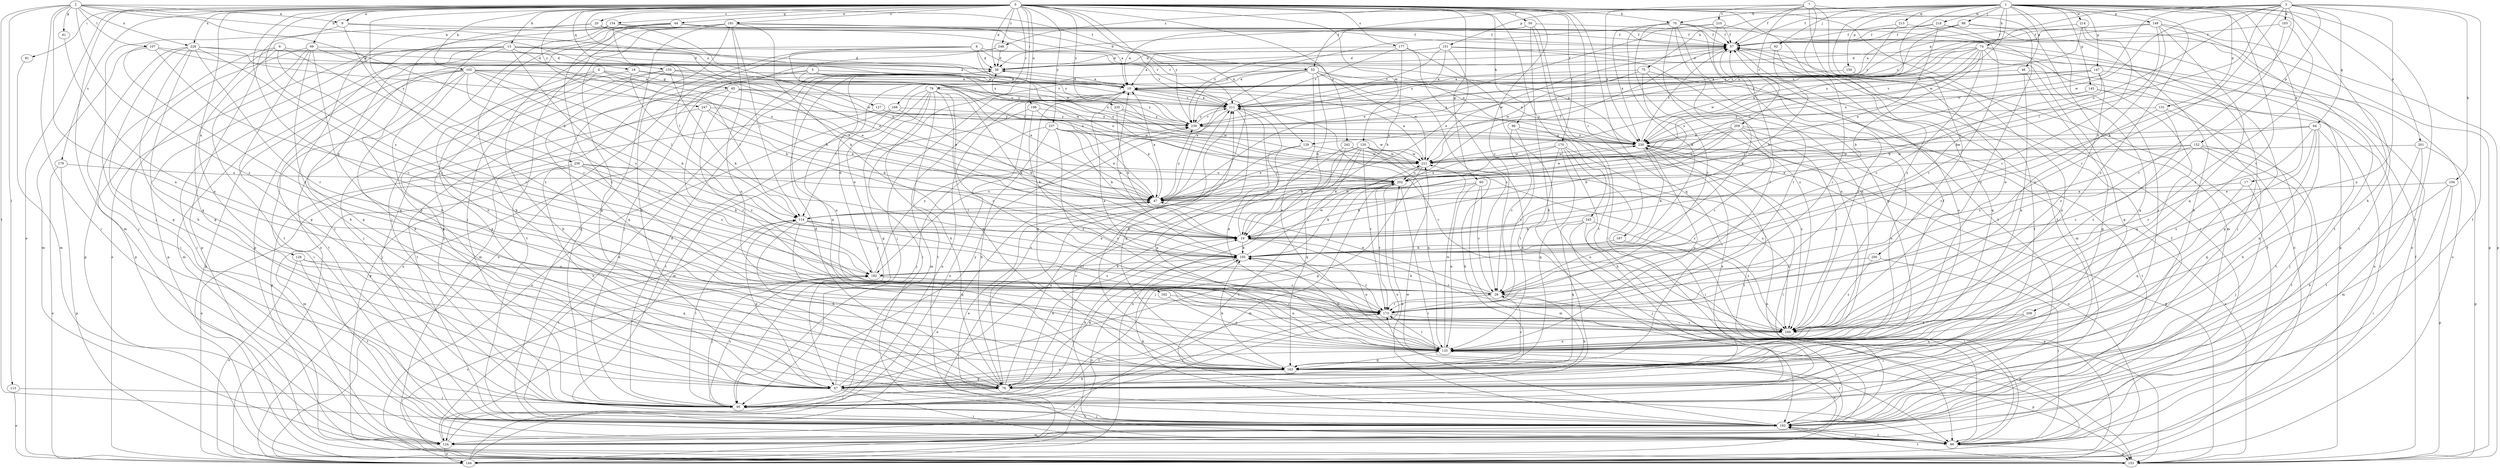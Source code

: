 strict digraph  {
0;
1;
2;
3;
4;
5;
6;
7;
8;
9;
10;
13;
17;
18;
19;
20;
28;
38;
44;
46;
47;
50;
53;
57;
60;
61;
64;
65;
67;
69;
70;
74;
75;
76;
79;
81;
86;
88;
92;
95;
96;
102;
103;
104;
105;
107;
113;
114;
120;
124;
127;
128;
129;
131;
133;
144;
145;
147;
148;
150;
151;
152;
153;
154;
155;
162;
163;
167;
168;
170;
173;
177;
179;
181;
182;
192;
196;
200;
201;
202;
208;
209;
210;
211;
213;
214;
218;
221;
228;
230;
235;
236;
237;
239;
242;
245;
247;
248;
249;
0 -> 9  [label=a];
0 -> 13  [label=b];
0 -> 20  [label=c];
0 -> 28  [label=c];
0 -> 38  [label=d];
0 -> 44  [label=e];
0 -> 50  [label=f];
0 -> 60  [label=g];
0 -> 69  [label=h];
0 -> 70  [label=h];
0 -> 79  [label=i];
0 -> 81  [label=i];
0 -> 86  [label=i];
0 -> 96  [label=k];
0 -> 102  [label=k];
0 -> 120  [label=m];
0 -> 124  [label=m];
0 -> 127  [label=n];
0 -> 128  [label=n];
0 -> 129  [label=n];
0 -> 144  [label=o];
0 -> 154  [label=q];
0 -> 155  [label=q];
0 -> 162  [label=q];
0 -> 163  [label=q];
0 -> 167  [label=r];
0 -> 168  [label=r];
0 -> 170  [label=r];
0 -> 177  [label=s];
0 -> 179  [label=s];
0 -> 181  [label=s];
0 -> 182  [label=s];
0 -> 192  [label=t];
0 -> 196  [label=u];
0 -> 228  [label=x];
0 -> 235  [label=y];
0 -> 236  [label=y];
0 -> 237  [label=y];
0 -> 239  [label=y];
0 -> 242  [label=z];
0 -> 245  [label=z];
0 -> 247  [label=z];
0 -> 248  [label=z];
1 -> 17  [label=b];
1 -> 46  [label=e];
1 -> 53  [label=f];
1 -> 70  [label=h];
1 -> 74  [label=h];
1 -> 75  [label=h];
1 -> 76  [label=h];
1 -> 88  [label=j];
1 -> 92  [label=j];
1 -> 95  [label=j];
1 -> 129  [label=n];
1 -> 131  [label=n];
1 -> 145  [label=p];
1 -> 147  [label=p];
1 -> 148  [label=p];
1 -> 150  [label=p];
1 -> 151  [label=p];
1 -> 192  [label=t];
1 -> 200  [label=u];
1 -> 201  [label=u];
1 -> 208  [label=v];
1 -> 213  [label=w];
1 -> 214  [label=w];
1 -> 218  [label=w];
1 -> 221  [label=w];
1 -> 248  [label=z];
1 -> 249  [label=z];
2 -> 9  [label=a];
2 -> 18  [label=b];
2 -> 19  [label=b];
2 -> 53  [label=f];
2 -> 61  [label=g];
2 -> 86  [label=i];
2 -> 107  [label=l];
2 -> 113  [label=l];
2 -> 133  [label=n];
2 -> 192  [label=t];
2 -> 228  [label=x];
2 -> 249  [label=z];
3 -> 10  [label=a];
3 -> 57  [label=f];
3 -> 64  [label=g];
3 -> 103  [label=k];
3 -> 104  [label=k];
3 -> 105  [label=k];
3 -> 114  [label=l];
3 -> 133  [label=n];
3 -> 152  [label=p];
3 -> 173  [label=r];
3 -> 192  [label=t];
3 -> 202  [label=u];
3 -> 221  [label=w];
3 -> 230  [label=x];
4 -> 47  [label=e];
4 -> 65  [label=g];
4 -> 67  [label=g];
4 -> 76  [label=h];
4 -> 95  [label=j];
4 -> 114  [label=l];
5 -> 10  [label=a];
5 -> 47  [label=e];
5 -> 124  [label=m];
5 -> 144  [label=o];
5 -> 202  [label=u];
5 -> 230  [label=x];
6 -> 28  [label=c];
6 -> 38  [label=d];
6 -> 67  [label=g];
6 -> 86  [label=i];
6 -> 153  [label=p];
6 -> 173  [label=r];
7 -> 57  [label=f];
7 -> 124  [label=m];
7 -> 133  [label=n];
7 -> 192  [label=t];
7 -> 209  [label=v];
7 -> 210  [label=v];
7 -> 230  [label=x];
7 -> 249  [label=z];
8 -> 38  [label=d];
8 -> 47  [label=e];
8 -> 95  [label=j];
8 -> 192  [label=t];
8 -> 202  [label=u];
8 -> 211  [label=v];
8 -> 230  [label=x];
9 -> 57  [label=f];
9 -> 95  [label=j];
9 -> 230  [label=x];
9 -> 249  [label=z];
10 -> 38  [label=d];
10 -> 124  [label=m];
10 -> 163  [label=q];
10 -> 211  [label=v];
13 -> 19  [label=b];
13 -> 38  [label=d];
13 -> 47  [label=e];
13 -> 67  [label=g];
13 -> 86  [label=i];
13 -> 144  [label=o];
13 -> 153  [label=p];
13 -> 182  [label=s];
13 -> 230  [label=x];
17 -> 47  [label=e];
17 -> 95  [label=j];
17 -> 163  [label=q];
18 -> 10  [label=a];
18 -> 19  [label=b];
18 -> 47  [label=e];
18 -> 133  [label=n];
18 -> 230  [label=x];
19 -> 105  [label=k];
19 -> 133  [label=n];
19 -> 211  [label=v];
19 -> 249  [label=z];
20 -> 57  [label=f];
20 -> 76  [label=h];
20 -> 153  [label=p];
20 -> 221  [label=w];
28 -> 47  [label=e];
28 -> 76  [label=h];
28 -> 105  [label=k];
28 -> 153  [label=p];
28 -> 173  [label=r];
38 -> 10  [label=a];
38 -> 57  [label=f];
38 -> 133  [label=n];
38 -> 163  [label=q];
44 -> 10  [label=a];
44 -> 57  [label=f];
44 -> 76  [label=h];
44 -> 95  [label=j];
44 -> 153  [label=p];
44 -> 211  [label=v];
44 -> 249  [label=z];
46 -> 10  [label=a];
46 -> 67  [label=g];
46 -> 133  [label=n];
46 -> 144  [label=o];
47 -> 10  [label=a];
47 -> 114  [label=l];
47 -> 230  [label=x];
47 -> 239  [label=y];
50 -> 10  [label=a];
50 -> 57  [label=f];
50 -> 76  [label=h];
50 -> 86  [label=i];
50 -> 192  [label=t];
50 -> 239  [label=y];
53 -> 10  [label=a];
53 -> 19  [label=b];
53 -> 28  [label=c];
53 -> 47  [label=e];
53 -> 86  [label=i];
53 -> 95  [label=j];
53 -> 133  [label=n];
53 -> 221  [label=w];
53 -> 230  [label=x];
57 -> 38  [label=d];
57 -> 163  [label=q];
57 -> 221  [label=w];
60 -> 19  [label=b];
60 -> 28  [label=c];
60 -> 47  [label=e];
60 -> 124  [label=m];
60 -> 133  [label=n];
61 -> 133  [label=n];
64 -> 76  [label=h];
64 -> 95  [label=j];
64 -> 133  [label=n];
64 -> 173  [label=r];
64 -> 221  [label=w];
64 -> 230  [label=x];
64 -> 249  [label=z];
65 -> 47  [label=e];
65 -> 153  [label=p];
65 -> 192  [label=t];
65 -> 211  [label=v];
65 -> 239  [label=y];
65 -> 249  [label=z];
67 -> 86  [label=i];
67 -> 133  [label=n];
67 -> 192  [label=t];
67 -> 202  [label=u];
67 -> 230  [label=x];
67 -> 239  [label=y];
69 -> 38  [label=d];
69 -> 67  [label=g];
69 -> 76  [label=h];
69 -> 153  [label=p];
69 -> 163  [label=q];
69 -> 192  [label=t];
69 -> 239  [label=y];
70 -> 57  [label=f];
70 -> 105  [label=k];
70 -> 124  [label=m];
70 -> 133  [label=n];
70 -> 153  [label=p];
70 -> 163  [label=q];
70 -> 173  [label=r];
70 -> 230  [label=x];
70 -> 249  [label=z];
74 -> 19  [label=b];
74 -> 28  [label=c];
74 -> 38  [label=d];
74 -> 95  [label=j];
74 -> 144  [label=o];
74 -> 163  [label=q];
74 -> 202  [label=u];
74 -> 211  [label=v];
74 -> 221  [label=w];
74 -> 230  [label=x];
74 -> 239  [label=y];
75 -> 10  [label=a];
75 -> 105  [label=k];
75 -> 133  [label=n];
75 -> 202  [label=u];
75 -> 221  [label=w];
76 -> 10  [label=a];
76 -> 19  [label=b];
76 -> 38  [label=d];
76 -> 95  [label=j];
76 -> 105  [label=k];
76 -> 211  [label=v];
79 -> 67  [label=g];
79 -> 76  [label=h];
79 -> 95  [label=j];
79 -> 105  [label=k];
79 -> 114  [label=l];
79 -> 163  [label=q];
79 -> 173  [label=r];
79 -> 192  [label=t];
79 -> 211  [label=v];
81 -> 124  [label=m];
86 -> 57  [label=f];
86 -> 153  [label=p];
86 -> 192  [label=t];
86 -> 211  [label=v];
88 -> 10  [label=a];
88 -> 57  [label=f];
88 -> 153  [label=p];
88 -> 239  [label=y];
88 -> 249  [label=z];
92 -> 19  [label=b];
92 -> 38  [label=d];
92 -> 173  [label=r];
95 -> 19  [label=b];
95 -> 38  [label=d];
95 -> 57  [label=f];
95 -> 114  [label=l];
95 -> 173  [label=r];
95 -> 182  [label=s];
95 -> 192  [label=t];
95 -> 202  [label=u];
96 -> 28  [label=c];
96 -> 173  [label=r];
96 -> 230  [label=x];
96 -> 249  [label=z];
102 -> 10  [label=a];
102 -> 76  [label=h];
102 -> 86  [label=i];
102 -> 105  [label=k];
102 -> 114  [label=l];
102 -> 124  [label=m];
102 -> 153  [label=p];
102 -> 173  [label=r];
102 -> 192  [label=t];
102 -> 211  [label=v];
102 -> 239  [label=y];
103 -> 57  [label=f];
103 -> 173  [label=r];
103 -> 249  [label=z];
104 -> 47  [label=e];
104 -> 76  [label=h];
104 -> 86  [label=i];
104 -> 153  [label=p];
105 -> 10  [label=a];
105 -> 144  [label=o];
105 -> 173  [label=r];
105 -> 182  [label=s];
105 -> 221  [label=w];
107 -> 28  [label=c];
107 -> 38  [label=d];
107 -> 124  [label=m];
107 -> 173  [label=r];
107 -> 221  [label=w];
113 -> 95  [label=j];
113 -> 144  [label=o];
114 -> 19  [label=b];
114 -> 67  [label=g];
114 -> 76  [label=h];
114 -> 163  [label=q];
114 -> 173  [label=r];
114 -> 249  [label=z];
120 -> 19  [label=b];
120 -> 47  [label=e];
120 -> 76  [label=h];
120 -> 86  [label=i];
120 -> 133  [label=n];
120 -> 144  [label=o];
120 -> 173  [label=r];
120 -> 221  [label=w];
120 -> 249  [label=z];
124 -> 10  [label=a];
124 -> 38  [label=d];
124 -> 133  [label=n];
124 -> 144  [label=o];
127 -> 153  [label=p];
127 -> 221  [label=w];
127 -> 239  [label=y];
128 -> 144  [label=o];
128 -> 163  [label=q];
128 -> 182  [label=s];
128 -> 192  [label=t];
129 -> 133  [label=n];
129 -> 144  [label=o];
129 -> 221  [label=w];
131 -> 28  [label=c];
131 -> 192  [label=t];
131 -> 239  [label=y];
131 -> 249  [label=z];
133 -> 57  [label=f];
133 -> 105  [label=k];
133 -> 153  [label=p];
133 -> 163  [label=q];
133 -> 173  [label=r];
133 -> 221  [label=w];
144 -> 10  [label=a];
144 -> 47  [label=e];
144 -> 173  [label=r];
145 -> 86  [label=i];
145 -> 114  [label=l];
145 -> 163  [label=q];
145 -> 211  [label=v];
147 -> 10  [label=a];
147 -> 19  [label=b];
147 -> 67  [label=g];
147 -> 211  [label=v];
147 -> 230  [label=x];
147 -> 249  [label=z];
148 -> 57  [label=f];
148 -> 105  [label=k];
148 -> 153  [label=p];
148 -> 163  [label=q];
148 -> 192  [label=t];
148 -> 211  [label=v];
148 -> 239  [label=y];
148 -> 249  [label=z];
150 -> 10  [label=a];
150 -> 133  [label=n];
151 -> 10  [label=a];
151 -> 38  [label=d];
151 -> 47  [label=e];
151 -> 67  [label=g];
151 -> 173  [label=r];
151 -> 211  [label=v];
151 -> 239  [label=y];
152 -> 28  [label=c];
152 -> 47  [label=e];
152 -> 86  [label=i];
152 -> 163  [label=q];
152 -> 182  [label=s];
152 -> 192  [label=t];
152 -> 221  [label=w];
153 -> 57  [label=f];
153 -> 182  [label=s];
153 -> 192  [label=t];
153 -> 230  [label=x];
154 -> 47  [label=e];
154 -> 57  [label=f];
154 -> 67  [label=g];
154 -> 114  [label=l];
154 -> 192  [label=t];
155 -> 10  [label=a];
155 -> 67  [label=g];
155 -> 95  [label=j];
155 -> 105  [label=k];
155 -> 163  [label=q];
155 -> 211  [label=v];
155 -> 221  [label=w];
162 -> 133  [label=n];
162 -> 173  [label=r];
163 -> 28  [label=c];
163 -> 67  [label=g];
163 -> 76  [label=h];
163 -> 105  [label=k];
163 -> 211  [label=v];
167 -> 86  [label=i];
167 -> 105  [label=k];
168 -> 19  [label=b];
168 -> 144  [label=o];
168 -> 192  [label=t];
168 -> 239  [label=y];
170 -> 19  [label=b];
170 -> 76  [label=h];
170 -> 86  [label=i];
170 -> 133  [label=n];
170 -> 144  [label=o];
170 -> 163  [label=q];
170 -> 221  [label=w];
173 -> 10  [label=a];
173 -> 57  [label=f];
173 -> 95  [label=j];
173 -> 249  [label=z];
177 -> 19  [label=b];
177 -> 38  [label=d];
177 -> 144  [label=o];
177 -> 192  [label=t];
177 -> 211  [label=v];
179 -> 144  [label=o];
179 -> 153  [label=p];
179 -> 202  [label=u];
181 -> 57  [label=f];
181 -> 67  [label=g];
181 -> 76  [label=h];
181 -> 95  [label=j];
181 -> 105  [label=k];
181 -> 114  [label=l];
181 -> 133  [label=n];
181 -> 144  [label=o];
181 -> 192  [label=t];
181 -> 211  [label=v];
182 -> 28  [label=c];
182 -> 38  [label=d];
182 -> 95  [label=j];
182 -> 133  [label=n];
182 -> 239  [label=y];
192 -> 47  [label=e];
192 -> 57  [label=f];
192 -> 86  [label=i];
192 -> 95  [label=j];
192 -> 105  [label=k];
192 -> 114  [label=l];
192 -> 124  [label=m];
192 -> 202  [label=u];
192 -> 221  [label=w];
196 -> 47  [label=e];
196 -> 105  [label=k];
196 -> 124  [label=m];
196 -> 239  [label=y];
200 -> 86  [label=i];
200 -> 182  [label=s];
200 -> 249  [label=z];
201 -> 124  [label=m];
201 -> 153  [label=p];
201 -> 192  [label=t];
201 -> 221  [label=w];
202 -> 47  [label=e];
202 -> 57  [label=f];
202 -> 86  [label=i];
202 -> 95  [label=j];
202 -> 105  [label=k];
202 -> 124  [label=m];
202 -> 173  [label=r];
208 -> 95  [label=j];
208 -> 163  [label=q];
208 -> 249  [label=z];
209 -> 19  [label=b];
209 -> 28  [label=c];
209 -> 47  [label=e];
209 -> 133  [label=n];
209 -> 192  [label=t];
209 -> 202  [label=u];
209 -> 230  [label=x];
209 -> 249  [label=z];
210 -> 47  [label=e];
210 -> 57  [label=f];
210 -> 133  [label=n];
210 -> 144  [label=o];
210 -> 239  [label=y];
211 -> 10  [label=a];
211 -> 133  [label=n];
211 -> 163  [label=q];
211 -> 182  [label=s];
211 -> 239  [label=y];
213 -> 57  [label=f];
213 -> 173  [label=r];
213 -> 211  [label=v];
214 -> 28  [label=c];
214 -> 57  [label=f];
214 -> 192  [label=t];
214 -> 230  [label=x];
218 -> 38  [label=d];
218 -> 47  [label=e];
218 -> 57  [label=f];
218 -> 76  [label=h];
218 -> 144  [label=o];
221 -> 10  [label=a];
221 -> 67  [label=g];
221 -> 202  [label=u];
228 -> 10  [label=a];
228 -> 28  [label=c];
228 -> 38  [label=d];
228 -> 67  [label=g];
228 -> 76  [label=h];
228 -> 95  [label=j];
228 -> 163  [label=q];
228 -> 173  [label=r];
228 -> 202  [label=u];
230 -> 57  [label=f];
230 -> 86  [label=i];
230 -> 105  [label=k];
230 -> 133  [label=n];
230 -> 144  [label=o];
230 -> 153  [label=p];
230 -> 192  [label=t];
230 -> 221  [label=w];
235 -> 19  [label=b];
235 -> 221  [label=w];
235 -> 239  [label=y];
236 -> 47  [label=e];
236 -> 76  [label=h];
236 -> 105  [label=k];
236 -> 124  [label=m];
236 -> 144  [label=o];
236 -> 182  [label=s];
236 -> 202  [label=u];
237 -> 19  [label=b];
237 -> 47  [label=e];
237 -> 76  [label=h];
237 -> 95  [label=j];
237 -> 221  [label=w];
237 -> 230  [label=x];
237 -> 249  [label=z];
239 -> 211  [label=v];
239 -> 230  [label=x];
242 -> 76  [label=h];
242 -> 163  [label=q];
242 -> 221  [label=w];
242 -> 249  [label=z];
245 -> 19  [label=b];
245 -> 95  [label=j];
245 -> 153  [label=p];
245 -> 163  [label=q];
245 -> 249  [label=z];
247 -> 19  [label=b];
247 -> 47  [label=e];
247 -> 95  [label=j];
247 -> 173  [label=r];
247 -> 239  [label=y];
248 -> 38  [label=d];
248 -> 95  [label=j];
248 -> 144  [label=o];
249 -> 57  [label=f];
249 -> 133  [label=n];
249 -> 211  [label=v];
}
